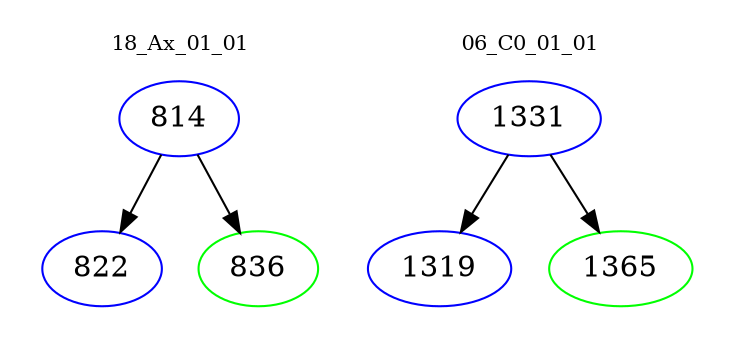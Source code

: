 digraph{
subgraph cluster_0 {
color = white
label = "18_Ax_01_01";
fontsize=10;
T0_814 [label="814", color="blue"]
T0_814 -> T0_822 [color="black"]
T0_822 [label="822", color="blue"]
T0_814 -> T0_836 [color="black"]
T0_836 [label="836", color="green"]
}
subgraph cluster_1 {
color = white
label = "06_C0_01_01";
fontsize=10;
T1_1331 [label="1331", color="blue"]
T1_1331 -> T1_1319 [color="black"]
T1_1319 [label="1319", color="blue"]
T1_1331 -> T1_1365 [color="black"]
T1_1365 [label="1365", color="green"]
}
}
